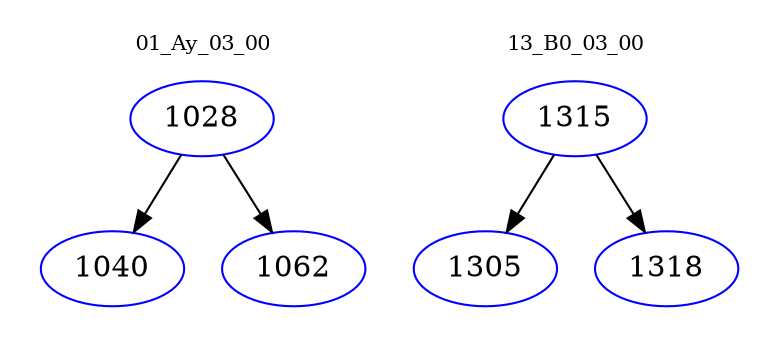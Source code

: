digraph{
subgraph cluster_0 {
color = white
label = "01_Ay_03_00";
fontsize=10;
T0_1028 [label="1028", color="blue"]
T0_1028 -> T0_1040 [color="black"]
T0_1040 [label="1040", color="blue"]
T0_1028 -> T0_1062 [color="black"]
T0_1062 [label="1062", color="blue"]
}
subgraph cluster_1 {
color = white
label = "13_B0_03_00";
fontsize=10;
T1_1315 [label="1315", color="blue"]
T1_1315 -> T1_1305 [color="black"]
T1_1305 [label="1305", color="blue"]
T1_1315 -> T1_1318 [color="black"]
T1_1318 [label="1318", color="blue"]
}
}
